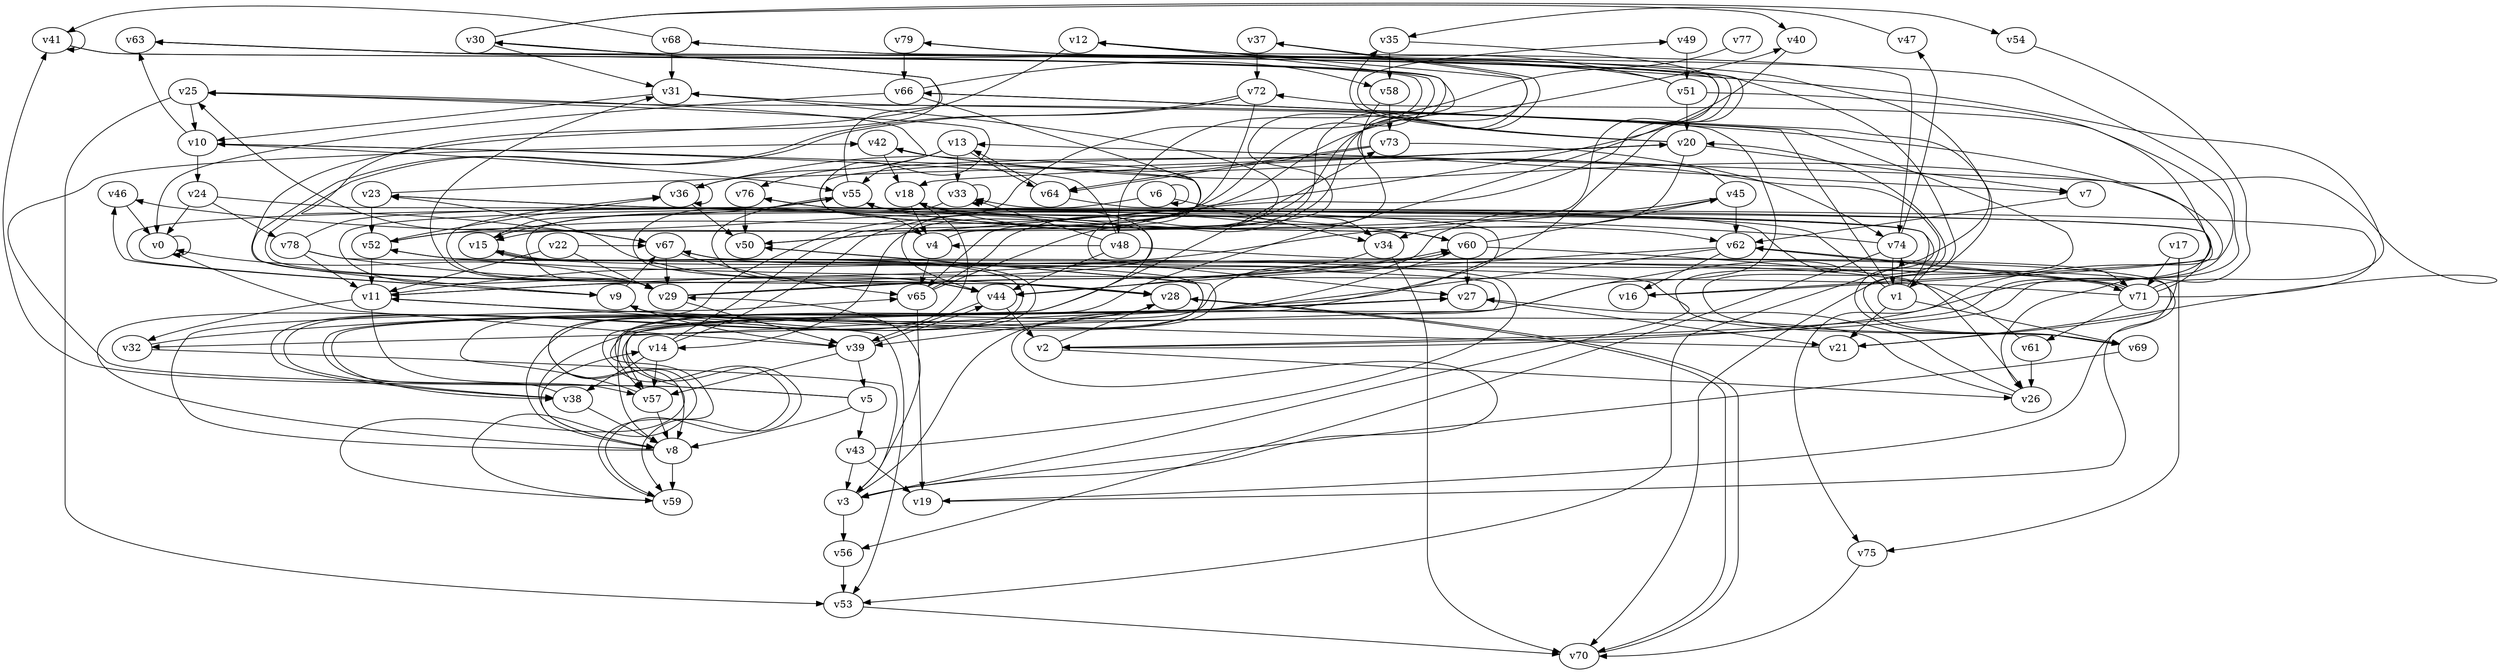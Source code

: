 // Benchmark game 119 - 80 vertices
digraph G {
    v0 [name="v0", player=0, target=1];
    v1 [name="v1", player=1];
    v2 [name="v2", player=0];
    v3 [name="v3", player=0, target=1];
    v4 [name="v4", player=0];
    v5 [name="v5", player=0];
    v6 [name="v6", player=0];
    v7 [name="v7", player=0];
    v8 [name="v8", player=1, target=1];
    v9 [name="v9", player=1];
    v10 [name="v10", player=1];
    v11 [name="v11", player=1, target=1];
    v12 [name="v12", player=0];
    v13 [name="v13", player=1];
    v14 [name="v14", player=1];
    v15 [name="v15", player=1];
    v16 [name="v16", player=1];
    v17 [name="v17", player=1];
    v18 [name="v18", player=0];
    v19 [name="v19", player=0];
    v20 [name="v20", player=1];
    v21 [name="v21", player=1];
    v22 [name="v22", player=0];
    v23 [name="v23", player=0];
    v24 [name="v24", player=0];
    v25 [name="v25", player=0];
    v26 [name="v26", player=0];
    v27 [name="v27", player=1];
    v28 [name="v28", player=1];
    v29 [name="v29", player=1];
    v30 [name="v30", player=1];
    v31 [name="v31", player=0];
    v32 [name="v32", player=1];
    v33 [name="v33", player=0];
    v34 [name="v34", player=0];
    v35 [name="v35", player=0];
    v36 [name="v36", player=1];
    v37 [name="v37", player=0];
    v38 [name="v38", player=1];
    v39 [name="v39", player=0];
    v40 [name="v40", player=1];
    v41 [name="v41", player=0];
    v42 [name="v42", player=1];
    v43 [name="v43", player=1];
    v44 [name="v44", player=0];
    v45 [name="v45", player=0];
    v46 [name="v46", player=1];
    v47 [name="v47", player=0];
    v48 [name="v48", player=0];
    v49 [name="v49", player=0, target=1];
    v50 [name="v50", player=0];
    v51 [name="v51", player=1];
    v52 [name="v52", player=0];
    v53 [name="v53", player=1];
    v54 [name="v54", player=0];
    v55 [name="v55", player=1];
    v56 [name="v56", player=0];
    v57 [name="v57", player=1];
    v58 [name="v58", player=1];
    v59 [name="v59", player=1];
    v60 [name="v60", player=0];
    v61 [name="v61", player=0];
    v62 [name="v62", player=0];
    v63 [name="v63", player=1];
    v64 [name="v64", player=0];
    v65 [name="v65", player=0, target=1];
    v66 [name="v66", player=1, target=1];
    v67 [name="v67", player=1, target=1];
    v68 [name="v68", player=1];
    v69 [name="v69", player=1, target=1];
    v70 [name="v70", player=0, target=1];
    v71 [name="v71", player=1];
    v72 [name="v72", player=0];
    v73 [name="v73", player=1];
    v74 [name="v74", player=1, target=1];
    v75 [name="v75", player=0];
    v76 [name="v76", player=0];
    v77 [name="v77", player=0];
    v78 [name="v78", player=1, target=1];
    v79 [name="v79", player=0];

    v0 -> v0 [constraint="time == 9"];
    v1 -> v76 [constraint="time >= 15"];
    v2 -> v26 [constraint="time >= 1"];
    v3 -> v31 [constraint="time >= 7"];
    v4 -> v65;
    v5 -> v42 [constraint="(time >= 5) && (time <= 19)"];
    v6 -> v34;
    v7 -> v62;
    v8 -> v14 [constraint="time >= 3"];
    v9 -> v55 [constraint="time <= 20"];
    v10 -> v63 [constraint="time <= 11"];
    v11 -> v71 [constraint="time >= 4"];
    v12 -> v9 [constraint="time >= 2"];
    v13 -> v64;
    v14 -> v38;
    v15 -> v38 [constraint="time % 2 == 1"];
    v16 -> v72 [constraint="(time % 3 == 1) || (time % 3 == 0)"];
    v17 -> v71;
    v18 -> v4;
    v19 -> v67 [constraint="time >= 8"];
    v20 -> v35 [constraint="time == 19"];
    v21 -> v11 [constraint="time >= 12"];
    v22 -> v29;
    v23 -> v20 [constraint="(time % 4 == 1) || (time % 4 == 1)"];
    v24 -> v0;
    v25 -> v16 [constraint="time % 2 == 0"];
    v26 -> v9 [constraint="time == 3"];
    v27 -> v57 [constraint="time >= 1"];
    v28 -> v39;
    v29 -> v31 [constraint="time <= 20"];
    v30 -> v40 [constraint="time % 6 == 0"];
    v31 -> v10 [constraint="time % 6 == 1"];
    v32 -> v3 [constraint="time == 0"];
    v33 -> v33;
    v34 -> v44;
    v35 -> v58;
    v36 -> v50;
    v37 -> v72;
    v38 -> v73 [constraint="time == 3"];
    v39 -> v5;
    v40 -> v8 [constraint="time == 5"];
    v41 -> v41;
    v42 -> v50 [constraint="time <= 10"];
    v43 -> v19;
    v44 -> v2;
    v45 -> v57 [constraint="(time % 4 == 0) || (time % 5 == 1)"];
    v46 -> v0;
    v47 -> v35 [constraint="time == 12"];
    v48 -> v10 [constraint="time <= 12"];
    v49 -> v51;
    v50 -> v59 [constraint="time == 15"];
    v51 -> v20;
    v52 -> v36 [constraint="time == 18"];
    v53 -> v70;
    v54 -> v26 [constraint="time % 4 == 1"];
    v55 -> v30 [constraint="(time % 2 == 1) || (time % 5 == 0)"];
    v56 -> v53;
    v57 -> v8;
    v58 -> v73;
    v59 -> v15 [constraint="time == 1"];
    v60 -> v46 [constraint="time % 4 == 0"];
    v61 -> v26;
    v62 -> v16;
    v63 -> v50 [constraint="time == 1"];
    v64 -> v75 [constraint="time >= 14"];
    v65 -> v19;
    v66 -> v0 [constraint="time == 2"];
    v67 -> v25 [constraint="time == 20"];
    v68 -> v53 [constraint="time == 7"];
    v69 -> v30 [constraint="time % 3 == 1"];
    v70 -> v28 [constraint="time % 6 == 2"];
    v71 -> v61;
    v72 -> v28 [constraint="time % 6 == 2"];
    v73 -> v64;
    v74 -> v1;
    v75 -> v70;
    v76 -> v50;
    v77 -> v48 [constraint="time == 1"];
    v78 -> v11 [constraint="time >= 7"];
    v79 -> v66;
    v15 -> v34 [constraint="time == 0"];
    v2 -> v28 [constraint="time % 4 == 2"];
    v65 -> v37 [constraint="time == 9"];
    v20 -> v7;
    v13 -> v76;
    v27 -> v21;
    v48 -> v44;
    v66 -> v70 [constraint="time <= 5"];
    v51 -> v2 [constraint="time >= 2"];
    v62 -> v44;
    v43 -> v15 [constraint="time <= 23"];
    v20 -> v49 [constraint="time >= 8"];
    v60 -> v45 [constraint="time >= 5"];
    v51 -> v12 [constraint="time <= 25"];
    v20 -> v18 [constraint="time % 6 == 5"];
    v36 -> v25 [constraint="time >= 11"];
    v55 -> v44 [constraint="time == 20"];
    v71 -> v63 [constraint="time >= 3"];
    v1 -> v18 [constraint="time <= 13"];
    v71 -> v62;
    v3 -> v29 [constraint="time == 10"];
    v29 -> v36 [constraint="time == 9"];
    v11 -> v32;
    v18 -> v60;
    v74 -> v56 [constraint="time <= 15"];
    v27 -> v8 [constraint="time <= 16"];
    v74 -> v47 [constraint="time == 17"];
    v6 -> v6;
    v79 -> v2 [constraint="(time >= 6) && (time <= 19)"];
    v60 -> v25 [constraint="(time % 3 == 0) || (time % 4 == 2)"];
    v17 -> v75;
    v52 -> v11;
    v78 -> v3 [constraint="time % 3 == 1"];
    v41 -> v7 [constraint="time % 2 == 1"];
    v55 -> v38 [constraint="time == 4"];
    v25 -> v53;
    v37 -> v14 [constraint="time == 13"];
    v1 -> v21;
    v21 -> v42 [constraint="time == 6"];
    v10 -> v24;
    v11 -> v57 [constraint="time == 5"];
    v69 -> v3 [constraint="time <= 16"];
    v38 -> v8 [constraint="time == 8"];
    v4 -> v12 [constraint="time == 14"];
    v78 -> v4 [constraint="time == 17"];
    v34 -> v70;
    v14 -> v57;
    v26 -> v27 [constraint="time >= 10"];
    v51 -> v79 [constraint="time % 2 == 0"];
    v69 -> v20 [constraint="time >= 7"];
    v45 -> v55 [constraint="(time % 2 == 1) || (time % 4 == 1)"];
    v35 -> v52 [constraint="time >= 8"];
    v48 -> v33 [constraint="time == 11"];
    v48 -> v21 [constraint="time == 1"];
    v71 -> v33 [constraint="time <= 6"];
    v9 -> v39;
    v73 -> v74 [constraint="time % 4 == 3"];
    v1 -> v74 [constraint="time % 3 == 2"];
    v55 -> v15;
    v66 -> v44 [constraint="time % 2 == 1"];
    v30 -> v67 [constraint="time % 3 == 1"];
    v42 -> v18;
    v23 -> v69 [constraint="time >= 6"];
    v72 -> v15 [constraint="time % 2 == 0"];
    v44 -> v23 [constraint="time % 3 == 2"];
    v5 -> v43;
    v55 -> v62;
    v1 -> v69;
    v6 -> v29 [constraint="time % 6 == 2"];
    v2 -> v13 [constraint="time >= 11"];
    v60 -> v59 [constraint="time >= 10"];
    v18 -> v8 [constraint="time % 2 == 0"];
    v42 -> v1 [constraint="time >= 15"];
    v12 -> v74 [constraint="time == 19"];
    v45 -> v62;
    v39 -> v44 [constraint="time <= 13"];
    v3 -> v55 [constraint="time % 2 == 1"];
    v31 -> v65 [constraint="time == 13"];
    v60 -> v26 [constraint="time % 4 == 1"];
    v14 -> v40 [constraint="time >= 6"];
    v52 -> v63 [constraint="time == 10"];
    v76 -> v59 [constraint="time % 6 == 3"];
    v23 -> v52;
    v60 -> v27;
    v33 -> v29 [constraint="time == 1"];
    v24 -> v78;
    v5 -> v41 [constraint="time == 10"];
    v13 -> v33;
    v29 -> v39;
    v57 -> v50 [constraint="time % 3 == 0"];
    v73 -> v64 [constraint="time == 17"];
    v10 -> v55;
    v45 -> v11 [constraint="time % 5 == 0"];
    v20 -> v34;
    v30 -> v54 [constraint="time >= 8"];
    v32 -> v27 [constraint="time == 17"];
    v5 -> v8;
    v9 -> v67 [constraint="(time % 2 == 0) || (time % 4 == 2)"];
    v61 -> v15 [constraint="time >= 12"];
    v71 -> v18 [constraint="time == 2"];
    v13 -> v36 [constraint="time == 5"];
    v3 -> v56;
    v59 -> v68 [constraint="time == 7"];
    v44 -> v39;
    v41 -> v44 [constraint="time >= 7"];
    v39 -> v57 [constraint="time <= 11"];
    v8 -> v12 [constraint="time >= 9"];
    v68 -> v41 [constraint="time % 5 == 3"];
    v29 -> v60 [constraint="time % 2 == 0"];
    v69 -> v66 [constraint="time <= 13"];
    v28 -> v70;
    v15 -> v38 [constraint="time % 4 == 3"];
    v64 -> v13 [constraint="time == 13"];
    v1 -> v66 [constraint="time % 2 == 1"];
    v8 -> v65 [constraint="time % 2 == 0"];
    v36 -> v36 [constraint="time <= 10"];
    v71 -> v67 [constraint="time >= 7"];
    v8 -> v59;
    v48 -> v4 [constraint="time <= 22"];
    v58 -> v27 [constraint="time >= 7"];
    v25 -> v10;
    v24 -> v11 [constraint="time % 3 == 1"];
    v17 -> v19 [constraint="time % 3 == 2"];
    v0 -> v39 [constraint="time == 20"];
    v29 -> v0 [constraint="time >= 11"];
    v67 -> v29;
    v14 -> v10 [constraint="time == 15"];
    v52 -> v32 [constraint="time % 5 == 1"];
    v71 -> v52 [constraint="time % 2 == 0"];
    v29 -> v60 [constraint="time % 3 == 2"];
    v62 -> v71;
    v9 -> v46 [constraint="time == 6"];
    v74 -> v23 [constraint="time == 16"];
    v68 -> v31;
    v22 -> v11;
    v62 -> v8 [constraint="time == 20"];
    v30 -> v31 [constraint="time % 2 == 1"];
    v66 -> v58 [constraint="time == 4"];
    v65 -> v63 [constraint="time == 0"];
    v60 -> v20 [constraint="time == 8"];
    v67 -> v65;
    v43 -> v3;
    v11 -> v53 [constraint="time == 2"];
    v22 -> v67 [constraint="time % 3 == 1"];
    v78 -> v28 [constraint="time % 6 == 2"];
    v72 -> v28 [constraint="time <= 6"];
}
